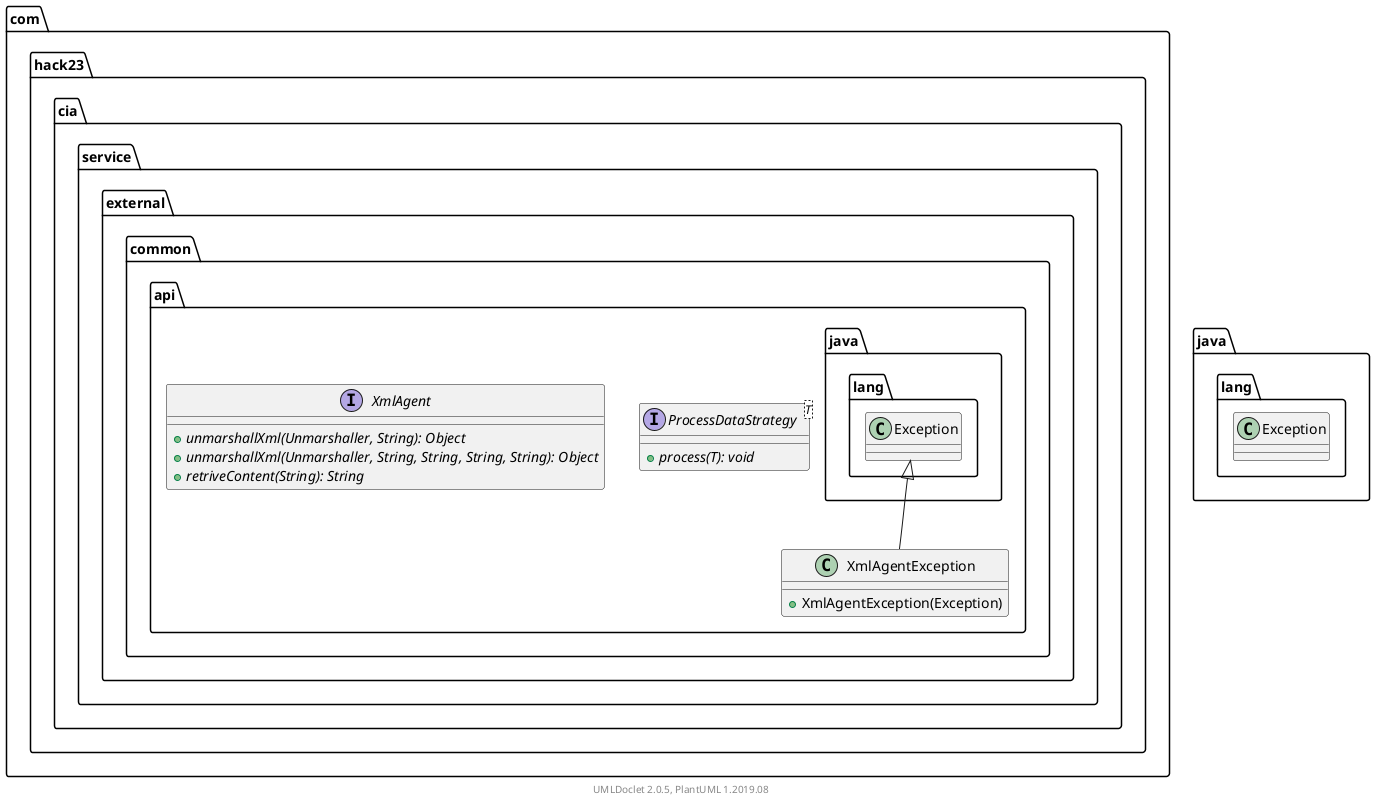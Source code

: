 @startuml
    namespace com.hack23.cia.service.external.common.api {

        class XmlAgentException [[XmlAgentException.html]] {
            +XmlAgentException(Exception)
        }

        interface ProcessDataStrategy<T> [[ProcessDataStrategy.html]] {
            {abstract} +process(T): void
        }

        interface XmlAgent [[XmlAgent.html]] {
            {abstract} +unmarshallXml(Unmarshaller, String): Object
            {abstract} +unmarshallXml(Unmarshaller, String, String, String, String): Object
            {abstract} +retriveContent(String): String
        }

        java.lang.Exception <|-- XmlAgentException
    }

    namespace java.lang {
        class Exception
    }

    center footer UMLDoclet 2.0.5, PlantUML 1.2019.08
@enduml
